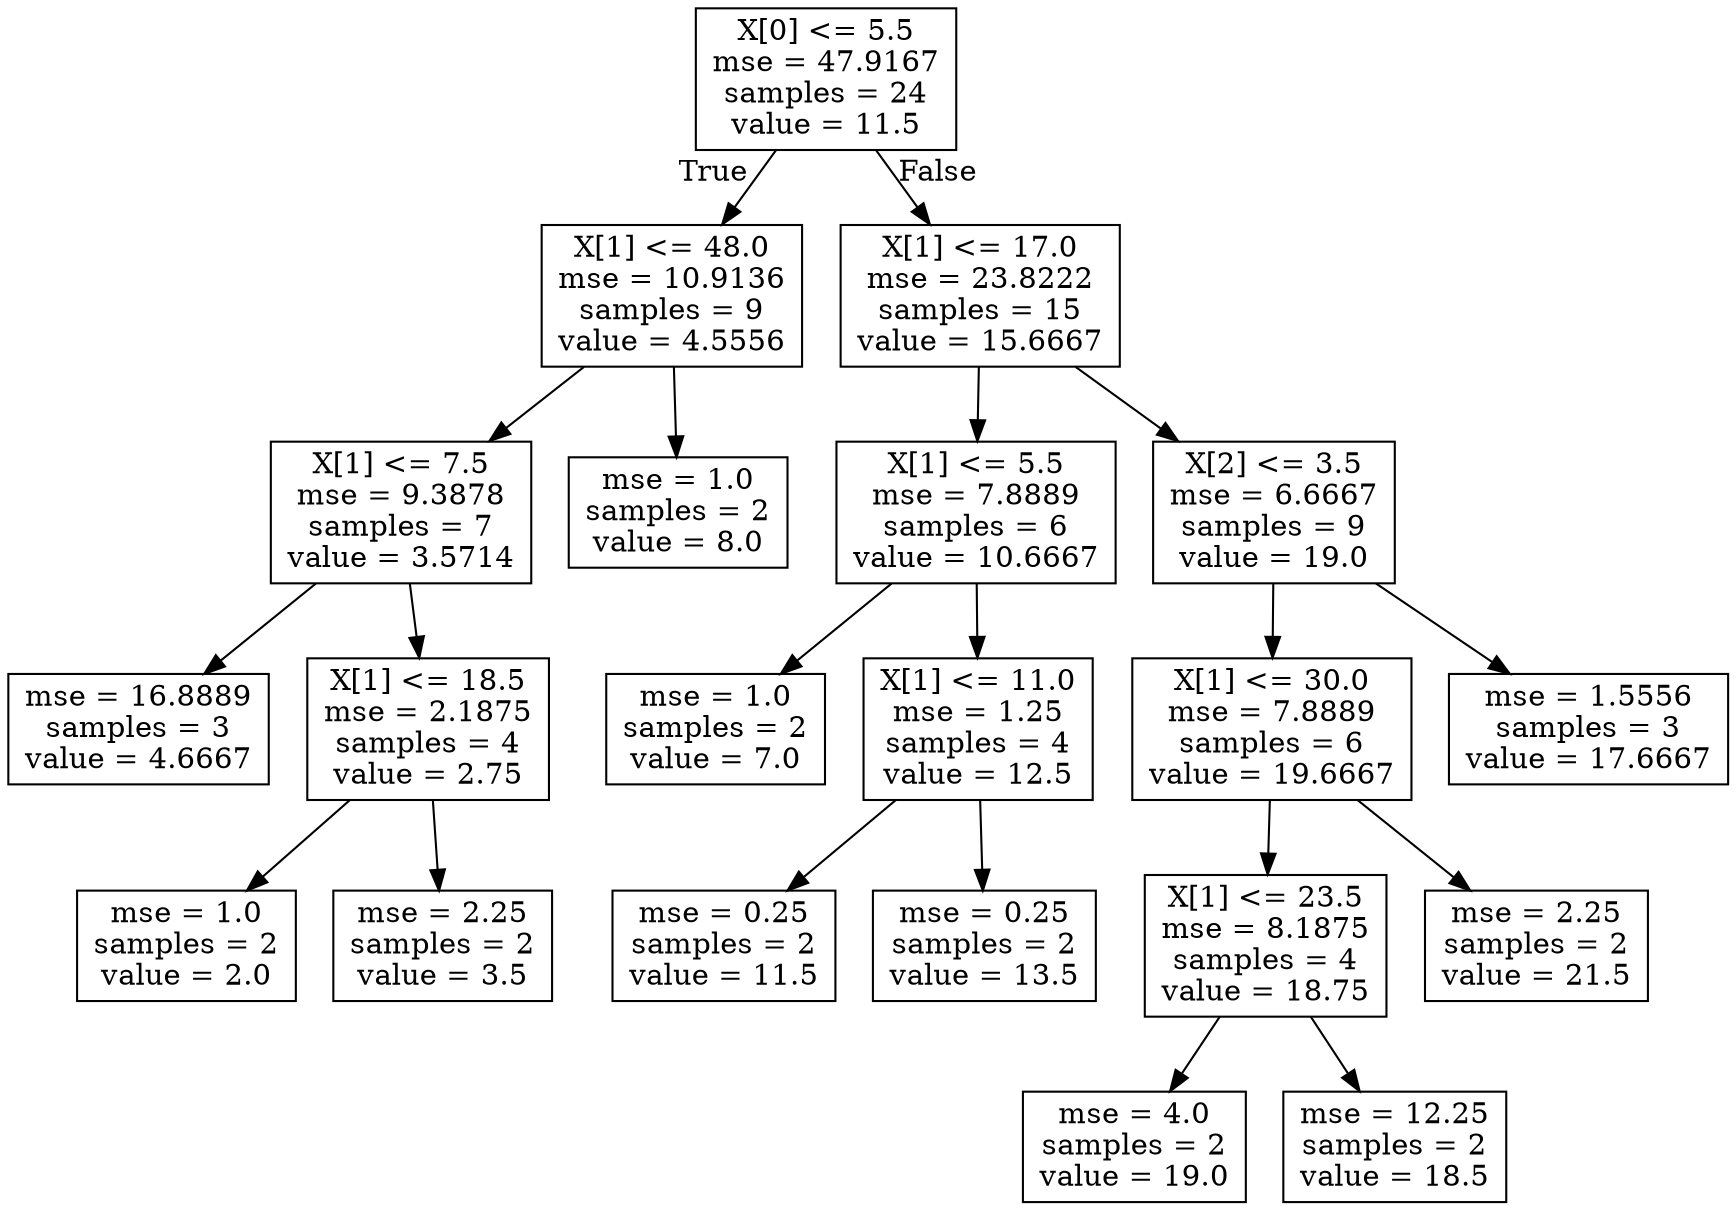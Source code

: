 digraph Tree {
node [shape=box] ;
0 [label="X[0] <= 5.5\nmse = 47.9167\nsamples = 24\nvalue = 11.5"] ;
1 [label="X[1] <= 48.0\nmse = 10.9136\nsamples = 9\nvalue = 4.5556"] ;
0 -> 1 [labeldistance=2.5, labelangle=45, headlabel="True"] ;
2 [label="X[1] <= 7.5\nmse = 9.3878\nsamples = 7\nvalue = 3.5714"] ;
1 -> 2 ;
3 [label="mse = 16.8889\nsamples = 3\nvalue = 4.6667"] ;
2 -> 3 ;
4 [label="X[1] <= 18.5\nmse = 2.1875\nsamples = 4\nvalue = 2.75"] ;
2 -> 4 ;
5 [label="mse = 1.0\nsamples = 2\nvalue = 2.0"] ;
4 -> 5 ;
6 [label="mse = 2.25\nsamples = 2\nvalue = 3.5"] ;
4 -> 6 ;
7 [label="mse = 1.0\nsamples = 2\nvalue = 8.0"] ;
1 -> 7 ;
8 [label="X[1] <= 17.0\nmse = 23.8222\nsamples = 15\nvalue = 15.6667"] ;
0 -> 8 [labeldistance=2.5, labelangle=-45, headlabel="False"] ;
9 [label="X[1] <= 5.5\nmse = 7.8889\nsamples = 6\nvalue = 10.6667"] ;
8 -> 9 ;
10 [label="mse = 1.0\nsamples = 2\nvalue = 7.0"] ;
9 -> 10 ;
11 [label="X[1] <= 11.0\nmse = 1.25\nsamples = 4\nvalue = 12.5"] ;
9 -> 11 ;
12 [label="mse = 0.25\nsamples = 2\nvalue = 11.5"] ;
11 -> 12 ;
13 [label="mse = 0.25\nsamples = 2\nvalue = 13.5"] ;
11 -> 13 ;
14 [label="X[2] <= 3.5\nmse = 6.6667\nsamples = 9\nvalue = 19.0"] ;
8 -> 14 ;
15 [label="X[1] <= 30.0\nmse = 7.8889\nsamples = 6\nvalue = 19.6667"] ;
14 -> 15 ;
16 [label="X[1] <= 23.5\nmse = 8.1875\nsamples = 4\nvalue = 18.75"] ;
15 -> 16 ;
17 [label="mse = 4.0\nsamples = 2\nvalue = 19.0"] ;
16 -> 17 ;
18 [label="mse = 12.25\nsamples = 2\nvalue = 18.5"] ;
16 -> 18 ;
19 [label="mse = 2.25\nsamples = 2\nvalue = 21.5"] ;
15 -> 19 ;
20 [label="mse = 1.5556\nsamples = 3\nvalue = 17.6667"] ;
14 -> 20 ;
}
